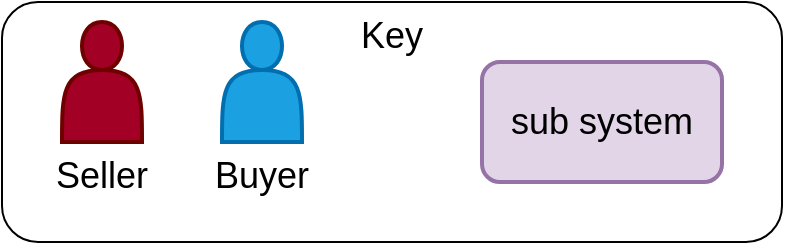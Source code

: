 <mxfile version="24.2.2" type="google">
  <diagram name="Page-1" id="7i0HS5fh59K__IMDZCdu">
    <mxGraphModel grid="1" page="1" gridSize="10" guides="1" tooltips="1" connect="1" arrows="1" fold="1" pageScale="1" pageWidth="827" pageHeight="1169" math="0" shadow="0">
      <root>
        <mxCell id="0" />
        <mxCell id="1" parent="0" />
        <mxCell id="bnqMVER4PhRWbPe9dfjj-3" value="Key" style="rounded=1;whiteSpace=wrap;html=1;labelPosition=center;verticalLabelPosition=middle;align=center;verticalAlign=top;fontSize=18;" vertex="1" parent="1">
          <mxGeometry x="80" y="40" width="390" height="120" as="geometry" />
        </mxCell>
        <mxCell id="bnqMVER4PhRWbPe9dfjj-4" value="&lt;font style=&quot;font-size: 18px;&quot; color=&quot;#000000&quot;&gt;Seller&lt;/font&gt;" style="shape=actor;whiteSpace=wrap;html=1;fillColor=#a20025;strokeColor=#6F0000;labelPosition=center;verticalLabelPosition=bottom;align=center;verticalAlign=top;fontSize=18;strokeWidth=2;labelBackgroundColor=none;fontColor=#ffffff;" vertex="1" parent="1">
          <mxGeometry x="110" y="50" width="40" height="60" as="geometry" />
        </mxCell>
        <mxCell id="bnqMVER4PhRWbPe9dfjj-5" value="&lt;font style=&quot;font-size: 18px;&quot; color=&quot;#000000&quot;&gt;Buyer&lt;/font&gt;" style="shape=actor;whiteSpace=wrap;html=1;fillColor=#1ba1e2;strokeColor=#006EAF;labelPosition=center;verticalLabelPosition=bottom;align=center;verticalAlign=top;fontSize=18;strokeWidth=2;labelBackgroundColor=none;fontColor=#ffffff;" vertex="1" parent="1">
          <mxGeometry x="190" y="50" width="40" height="60" as="geometry" />
        </mxCell>
        <mxCell id="bnqMVER4PhRWbPe9dfjj-6" value="sub system" style="rounded=1;whiteSpace=wrap;html=1;fillColor=#e1d5e7;strokeColor=#9673a6;fontSize=18;strokeWidth=2;labelBackgroundColor=none;" vertex="1" parent="1">
          <mxGeometry x="320" y="70" width="120" height="60" as="geometry" />
        </mxCell>
      </root>
    </mxGraphModel>
  </diagram>
</mxfile>
